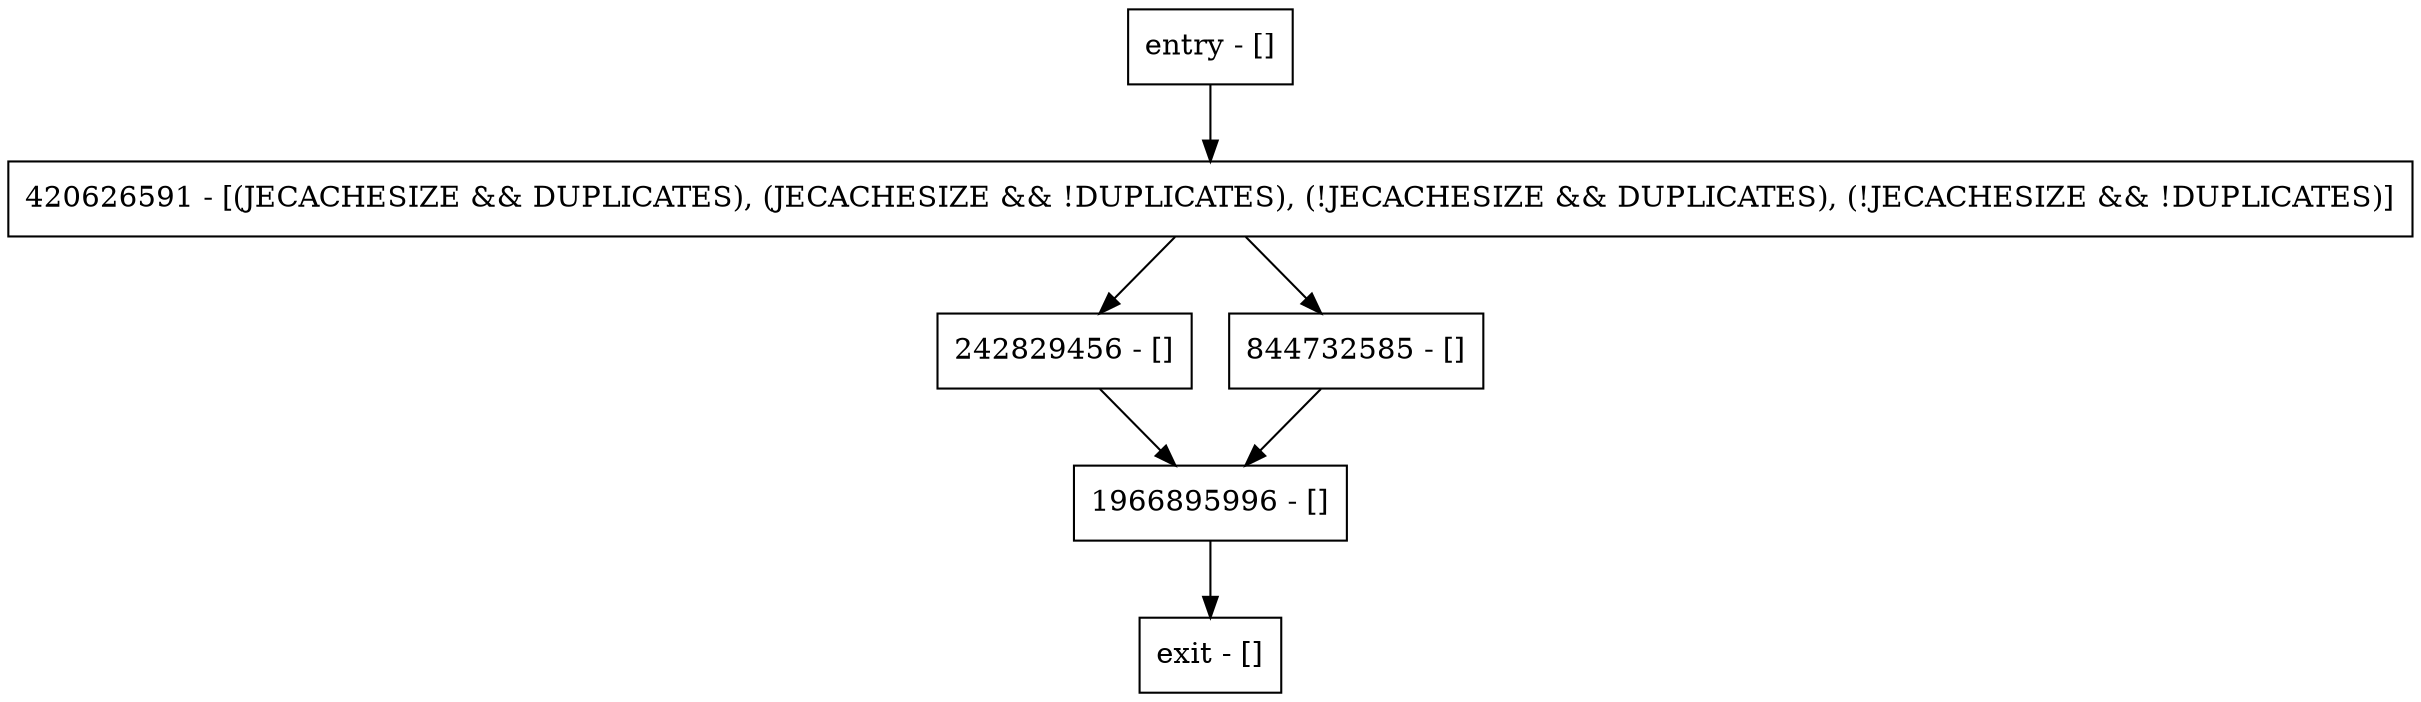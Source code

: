 digraph isTemporary {
node [shape=record];
entry [label="entry - []"];
exit [label="exit - []"];
420626591 [label="420626591 - [(JECACHESIZE && DUPLICATES), (JECACHESIZE && !DUPLICATES), (!JECACHESIZE && DUPLICATES), (!JECACHESIZE && !DUPLICATES)]"];
242829456 [label="242829456 - []"];
1966895996 [label="1966895996 - []"];
844732585 [label="844732585 - []"];
entry;
exit;
entry -> 420626591;
420626591 -> 242829456;
420626591 -> 844732585;
242829456 -> 1966895996;
1966895996 -> exit;
844732585 -> 1966895996;
}
